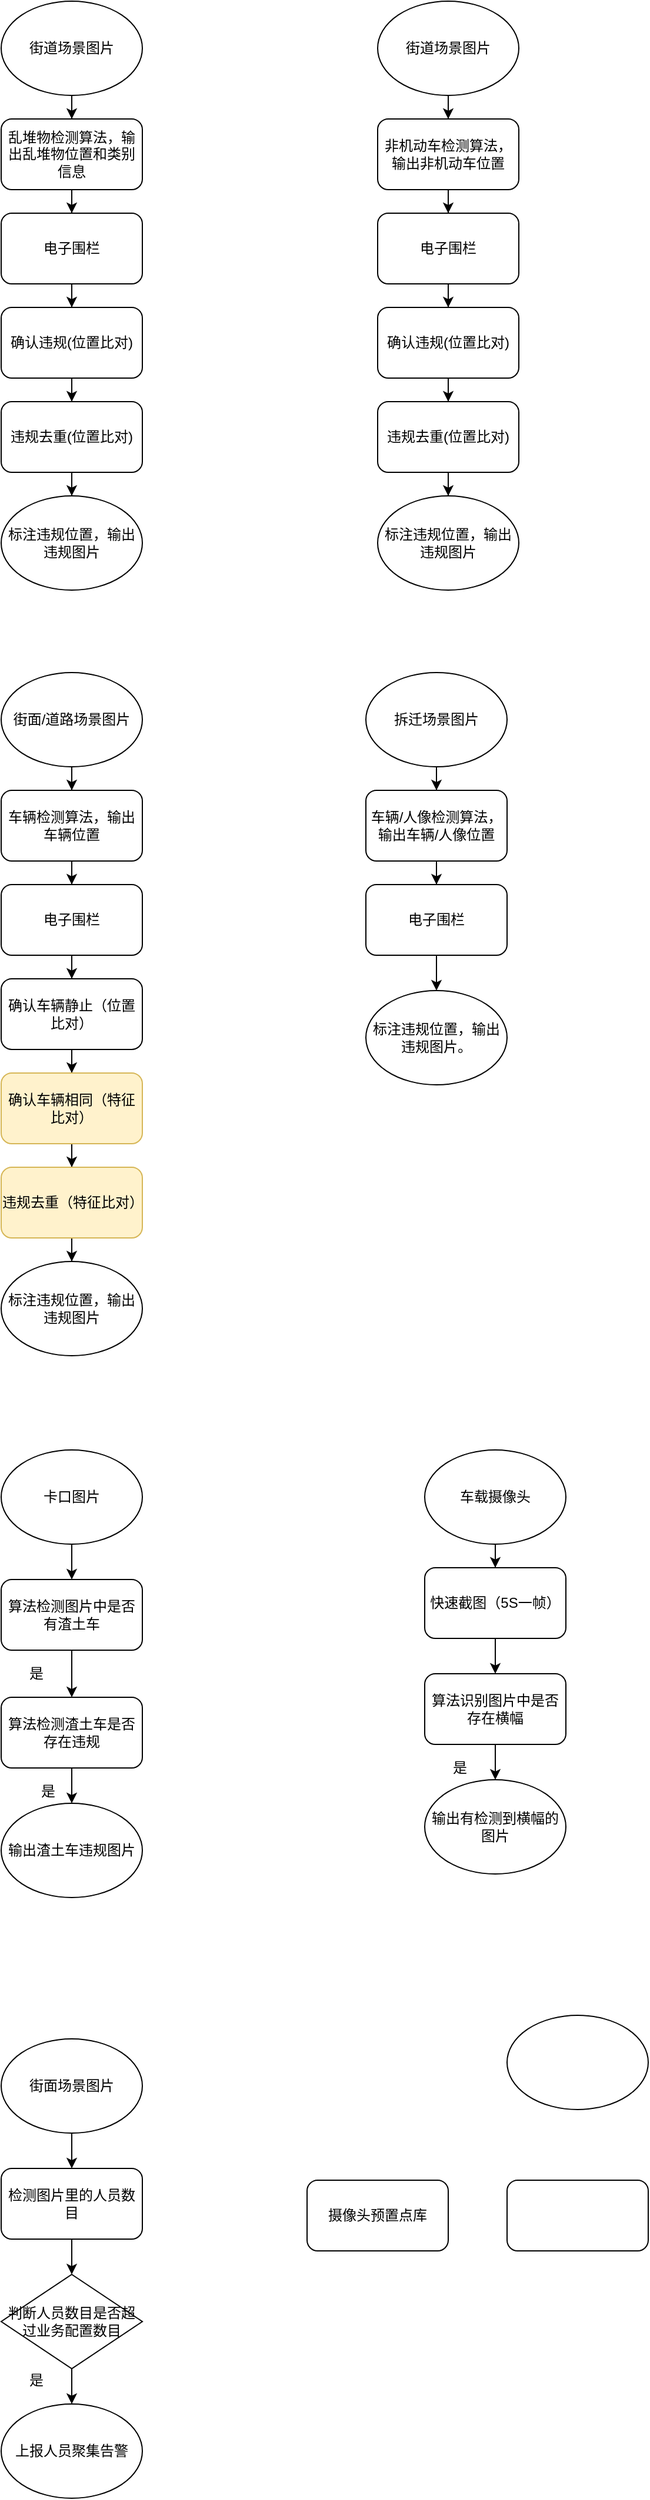 <mxfile version="12.7.1" type="github">
  <diagram id="OZfdtp9g5h2HsJRxFgX0" name="Page-1">
    <mxGraphModel dx="1422" dy="769" grid="1" gridSize="10" guides="1" tooltips="1" connect="1" arrows="1" fold="1" page="1" pageScale="1" pageWidth="827" pageHeight="1169" math="0" shadow="0">
      <root>
        <mxCell id="0" />
        <mxCell id="1" parent="0" />
        <mxCell id="iyd3BKzEilnLs7ibcpve-11" style="edgeStyle=orthogonalEdgeStyle;rounded=0;orthogonalLoop=1;jettySize=auto;html=1;entryX=0.5;entryY=0;entryDx=0;entryDy=0;" edge="1" parent="1" source="iyd3BKzEilnLs7ibcpve-1" target="iyd3BKzEilnLs7ibcpve-10">
          <mxGeometry relative="1" as="geometry" />
        </mxCell>
        <mxCell id="iyd3BKzEilnLs7ibcpve-1" value="街道场景图片" style="ellipse;whiteSpace=wrap;html=1;" vertex="1" parent="1">
          <mxGeometry x="180" y="60" width="120" height="80" as="geometry" />
        </mxCell>
        <mxCell id="iyd3BKzEilnLs7ibcpve-7" style="edgeStyle=orthogonalEdgeStyle;rounded=0;orthogonalLoop=1;jettySize=auto;html=1;entryX=0.5;entryY=0;entryDx=0;entryDy=0;" edge="1" parent="1" source="iyd3BKzEilnLs7ibcpve-5" target="iyd3BKzEilnLs7ibcpve-6">
          <mxGeometry relative="1" as="geometry" />
        </mxCell>
        <mxCell id="iyd3BKzEilnLs7ibcpve-5" value="电子围栏" style="rounded=1;whiteSpace=wrap;html=1;" vertex="1" parent="1">
          <mxGeometry x="180" y="240" width="120" height="60" as="geometry" />
        </mxCell>
        <mxCell id="iyd3BKzEilnLs7ibcpve-9" style="edgeStyle=orthogonalEdgeStyle;rounded=0;orthogonalLoop=1;jettySize=auto;html=1;" edge="1" parent="1" source="iyd3BKzEilnLs7ibcpve-6" target="iyd3BKzEilnLs7ibcpve-8">
          <mxGeometry relative="1" as="geometry" />
        </mxCell>
        <mxCell id="iyd3BKzEilnLs7ibcpve-6" value="确认违规(位置比对)" style="rounded=1;whiteSpace=wrap;html=1;" vertex="1" parent="1">
          <mxGeometry x="180" y="320" width="120" height="60" as="geometry" />
        </mxCell>
        <mxCell id="iyd3BKzEilnLs7ibcpve-15" style="edgeStyle=orthogonalEdgeStyle;rounded=0;orthogonalLoop=1;jettySize=auto;html=1;entryX=0.5;entryY=0;entryDx=0;entryDy=0;" edge="1" parent="1" source="iyd3BKzEilnLs7ibcpve-8" target="iyd3BKzEilnLs7ibcpve-14">
          <mxGeometry relative="1" as="geometry" />
        </mxCell>
        <mxCell id="iyd3BKzEilnLs7ibcpve-8" value="违规去重(位置比对)" style="rounded=1;whiteSpace=wrap;html=1;" vertex="1" parent="1">
          <mxGeometry x="180" y="400" width="120" height="60" as="geometry" />
        </mxCell>
        <mxCell id="iyd3BKzEilnLs7ibcpve-12" style="edgeStyle=orthogonalEdgeStyle;rounded=0;orthogonalLoop=1;jettySize=auto;html=1;entryX=0.5;entryY=0;entryDx=0;entryDy=0;" edge="1" parent="1" source="iyd3BKzEilnLs7ibcpve-10" target="iyd3BKzEilnLs7ibcpve-5">
          <mxGeometry relative="1" as="geometry" />
        </mxCell>
        <mxCell id="iyd3BKzEilnLs7ibcpve-10" value="乱堆物检测算法，输出乱堆物位置和类别信息" style="rounded=1;whiteSpace=wrap;html=1;" vertex="1" parent="1">
          <mxGeometry x="180" y="160" width="120" height="60" as="geometry" />
        </mxCell>
        <mxCell id="iyd3BKzEilnLs7ibcpve-14" value="标注违规位置，输出违规图片" style="ellipse;whiteSpace=wrap;html=1;" vertex="1" parent="1">
          <mxGeometry x="180" y="480" width="120" height="80" as="geometry" />
        </mxCell>
        <mxCell id="iyd3BKzEilnLs7ibcpve-42" style="edgeStyle=orthogonalEdgeStyle;rounded=0;orthogonalLoop=1;jettySize=auto;html=1;entryX=0.5;entryY=0;entryDx=0;entryDy=0;" edge="1" parent="1" source="iyd3BKzEilnLs7ibcpve-43" target="iyd3BKzEilnLs7ibcpve-51">
          <mxGeometry relative="1" as="geometry" />
        </mxCell>
        <mxCell id="iyd3BKzEilnLs7ibcpve-43" value="街道场景图片" style="ellipse;whiteSpace=wrap;html=1;" vertex="1" parent="1">
          <mxGeometry x="500" y="60" width="120" height="80" as="geometry" />
        </mxCell>
        <mxCell id="iyd3BKzEilnLs7ibcpve-44" style="edgeStyle=orthogonalEdgeStyle;rounded=0;orthogonalLoop=1;jettySize=auto;html=1;entryX=0.5;entryY=0;entryDx=0;entryDy=0;" edge="1" parent="1" source="iyd3BKzEilnLs7ibcpve-45" target="iyd3BKzEilnLs7ibcpve-47">
          <mxGeometry relative="1" as="geometry" />
        </mxCell>
        <mxCell id="iyd3BKzEilnLs7ibcpve-45" value="电子围栏" style="rounded=1;whiteSpace=wrap;html=1;" vertex="1" parent="1">
          <mxGeometry x="500" y="240" width="120" height="60" as="geometry" />
        </mxCell>
        <mxCell id="iyd3BKzEilnLs7ibcpve-46" style="edgeStyle=orthogonalEdgeStyle;rounded=0;orthogonalLoop=1;jettySize=auto;html=1;" edge="1" parent="1" source="iyd3BKzEilnLs7ibcpve-47" target="iyd3BKzEilnLs7ibcpve-49">
          <mxGeometry relative="1" as="geometry" />
        </mxCell>
        <mxCell id="iyd3BKzEilnLs7ibcpve-47" value="确认违规(位置比对)" style="rounded=1;whiteSpace=wrap;html=1;" vertex="1" parent="1">
          <mxGeometry x="500" y="320" width="120" height="60" as="geometry" />
        </mxCell>
        <mxCell id="iyd3BKzEilnLs7ibcpve-48" style="edgeStyle=orthogonalEdgeStyle;rounded=0;orthogonalLoop=1;jettySize=auto;html=1;entryX=0.5;entryY=0;entryDx=0;entryDy=0;" edge="1" parent="1" source="iyd3BKzEilnLs7ibcpve-49" target="iyd3BKzEilnLs7ibcpve-52">
          <mxGeometry relative="1" as="geometry" />
        </mxCell>
        <mxCell id="iyd3BKzEilnLs7ibcpve-49" value="违规去重(位置比对)" style="rounded=1;whiteSpace=wrap;html=1;" vertex="1" parent="1">
          <mxGeometry x="500" y="400" width="120" height="60" as="geometry" />
        </mxCell>
        <mxCell id="iyd3BKzEilnLs7ibcpve-50" style="edgeStyle=orthogonalEdgeStyle;rounded=0;orthogonalLoop=1;jettySize=auto;html=1;entryX=0.5;entryY=0;entryDx=0;entryDy=0;" edge="1" parent="1" source="iyd3BKzEilnLs7ibcpve-51" target="iyd3BKzEilnLs7ibcpve-45">
          <mxGeometry relative="1" as="geometry" />
        </mxCell>
        <mxCell id="iyd3BKzEilnLs7ibcpve-51" value="非机动车检测算法，输出非机动车位置" style="rounded=1;whiteSpace=wrap;html=1;" vertex="1" parent="1">
          <mxGeometry x="500" y="160" width="120" height="60" as="geometry" />
        </mxCell>
        <mxCell id="iyd3BKzEilnLs7ibcpve-52" value="标注违规位置，输出违规图片" style="ellipse;whiteSpace=wrap;html=1;" vertex="1" parent="1">
          <mxGeometry x="500" y="480" width="120" height="80" as="geometry" />
        </mxCell>
        <mxCell id="iyd3BKzEilnLs7ibcpve-56" style="edgeStyle=orthogonalEdgeStyle;rounded=0;orthogonalLoop=1;jettySize=auto;html=1;entryX=0.5;entryY=0;entryDx=0;entryDy=0;" edge="1" parent="1" source="iyd3BKzEilnLs7ibcpve-53" target="iyd3BKzEilnLs7ibcpve-55">
          <mxGeometry relative="1" as="geometry" />
        </mxCell>
        <mxCell id="iyd3BKzEilnLs7ibcpve-53" value="街面/道路场景图片" style="ellipse;whiteSpace=wrap;html=1;" vertex="1" parent="1">
          <mxGeometry x="180" y="630" width="120" height="80" as="geometry" />
        </mxCell>
        <mxCell id="iyd3BKzEilnLs7ibcpve-58" style="edgeStyle=orthogonalEdgeStyle;rounded=0;orthogonalLoop=1;jettySize=auto;html=1;entryX=0.5;entryY=0;entryDx=0;entryDy=0;" edge="1" parent="1" source="iyd3BKzEilnLs7ibcpve-55" target="iyd3BKzEilnLs7ibcpve-57">
          <mxGeometry relative="1" as="geometry" />
        </mxCell>
        <mxCell id="iyd3BKzEilnLs7ibcpve-55" value="车辆检测算法，输出车辆位置" style="rounded=1;whiteSpace=wrap;html=1;" vertex="1" parent="1">
          <mxGeometry x="180" y="730" width="120" height="60" as="geometry" />
        </mxCell>
        <mxCell id="iyd3BKzEilnLs7ibcpve-60" style="edgeStyle=orthogonalEdgeStyle;rounded=0;orthogonalLoop=1;jettySize=auto;html=1;entryX=0.5;entryY=0;entryDx=0;entryDy=0;" edge="1" parent="1" source="iyd3BKzEilnLs7ibcpve-57" target="iyd3BKzEilnLs7ibcpve-59">
          <mxGeometry relative="1" as="geometry" />
        </mxCell>
        <mxCell id="iyd3BKzEilnLs7ibcpve-57" value="电子围栏" style="rounded=1;whiteSpace=wrap;html=1;" vertex="1" parent="1">
          <mxGeometry x="180" y="810" width="120" height="60" as="geometry" />
        </mxCell>
        <mxCell id="iyd3BKzEilnLs7ibcpve-62" style="edgeStyle=orthogonalEdgeStyle;rounded=0;orthogonalLoop=1;jettySize=auto;html=1;entryX=0.5;entryY=0;entryDx=0;entryDy=0;" edge="1" parent="1" source="iyd3BKzEilnLs7ibcpve-59" target="iyd3BKzEilnLs7ibcpve-61">
          <mxGeometry relative="1" as="geometry" />
        </mxCell>
        <mxCell id="iyd3BKzEilnLs7ibcpve-59" value="确认车辆静止（位置比对）" style="rounded=1;whiteSpace=wrap;html=1;" vertex="1" parent="1">
          <mxGeometry x="180" y="890" width="120" height="60" as="geometry" />
        </mxCell>
        <mxCell id="iyd3BKzEilnLs7ibcpve-64" style="edgeStyle=orthogonalEdgeStyle;rounded=0;orthogonalLoop=1;jettySize=auto;html=1;entryX=0.5;entryY=0;entryDx=0;entryDy=0;" edge="1" parent="1" source="iyd3BKzEilnLs7ibcpve-61" target="iyd3BKzEilnLs7ibcpve-63">
          <mxGeometry relative="1" as="geometry" />
        </mxCell>
        <mxCell id="iyd3BKzEilnLs7ibcpve-61" value="确认车辆相同（特征比对）" style="rounded=1;whiteSpace=wrap;html=1;fillColor=#fff2cc;strokeColor=#d6b656;" vertex="1" parent="1">
          <mxGeometry x="180" y="970" width="120" height="60" as="geometry" />
        </mxCell>
        <mxCell id="iyd3BKzEilnLs7ibcpve-66" style="edgeStyle=orthogonalEdgeStyle;rounded=0;orthogonalLoop=1;jettySize=auto;html=1;" edge="1" parent="1" source="iyd3BKzEilnLs7ibcpve-63" target="iyd3BKzEilnLs7ibcpve-65">
          <mxGeometry relative="1" as="geometry" />
        </mxCell>
        <mxCell id="iyd3BKzEilnLs7ibcpve-63" value="违规去重（特征比对）" style="rounded=1;whiteSpace=wrap;html=1;fillColor=#fff2cc;strokeColor=#d6b656;" vertex="1" parent="1">
          <mxGeometry x="180" y="1050" width="120" height="60" as="geometry" />
        </mxCell>
        <mxCell id="iyd3BKzEilnLs7ibcpve-65" value="标注违规位置，输出违规图片" style="ellipse;whiteSpace=wrap;html=1;" vertex="1" parent="1">
          <mxGeometry x="180" y="1130" width="120" height="80" as="geometry" />
        </mxCell>
        <mxCell id="iyd3BKzEilnLs7ibcpve-69" style="edgeStyle=orthogonalEdgeStyle;rounded=0;orthogonalLoop=1;jettySize=auto;html=1;" edge="1" parent="1" source="iyd3BKzEilnLs7ibcpve-67" target="iyd3BKzEilnLs7ibcpve-68">
          <mxGeometry relative="1" as="geometry" />
        </mxCell>
        <mxCell id="iyd3BKzEilnLs7ibcpve-67" value="拆迁场景图片" style="ellipse;whiteSpace=wrap;html=1;" vertex="1" parent="1">
          <mxGeometry x="490" y="630" width="120" height="80" as="geometry" />
        </mxCell>
        <mxCell id="iyd3BKzEilnLs7ibcpve-71" style="edgeStyle=orthogonalEdgeStyle;rounded=0;orthogonalLoop=1;jettySize=auto;html=1;entryX=0.5;entryY=0;entryDx=0;entryDy=0;" edge="1" parent="1" source="iyd3BKzEilnLs7ibcpve-68" target="iyd3BKzEilnLs7ibcpve-70">
          <mxGeometry relative="1" as="geometry" />
        </mxCell>
        <mxCell id="iyd3BKzEilnLs7ibcpve-68" value="车辆/人像检测算法，输出车辆/人像位置" style="rounded=1;whiteSpace=wrap;html=1;" vertex="1" parent="1">
          <mxGeometry x="490" y="730" width="120" height="60" as="geometry" />
        </mxCell>
        <mxCell id="iyd3BKzEilnLs7ibcpve-73" style="edgeStyle=orthogonalEdgeStyle;rounded=0;orthogonalLoop=1;jettySize=auto;html=1;entryX=0.5;entryY=0;entryDx=0;entryDy=0;" edge="1" parent="1" source="iyd3BKzEilnLs7ibcpve-70" target="iyd3BKzEilnLs7ibcpve-72">
          <mxGeometry relative="1" as="geometry" />
        </mxCell>
        <mxCell id="iyd3BKzEilnLs7ibcpve-70" value="电子围栏" style="rounded=1;whiteSpace=wrap;html=1;" vertex="1" parent="1">
          <mxGeometry x="490" y="810" width="120" height="60" as="geometry" />
        </mxCell>
        <mxCell id="iyd3BKzEilnLs7ibcpve-72" value="标注违规位置，输出违规图片。" style="ellipse;whiteSpace=wrap;html=1;" vertex="1" parent="1">
          <mxGeometry x="490" y="900" width="120" height="80" as="geometry" />
        </mxCell>
        <mxCell id="iyd3BKzEilnLs7ibcpve-76" style="edgeStyle=orthogonalEdgeStyle;rounded=0;orthogonalLoop=1;jettySize=auto;html=1;entryX=0.5;entryY=0;entryDx=0;entryDy=0;" edge="1" parent="1" source="iyd3BKzEilnLs7ibcpve-74" target="iyd3BKzEilnLs7ibcpve-75">
          <mxGeometry relative="1" as="geometry" />
        </mxCell>
        <mxCell id="iyd3BKzEilnLs7ibcpve-74" value="卡口图片" style="ellipse;whiteSpace=wrap;html=1;" vertex="1" parent="1">
          <mxGeometry x="180" y="1290" width="120" height="80" as="geometry" />
        </mxCell>
        <mxCell id="iyd3BKzEilnLs7ibcpve-78" style="edgeStyle=orthogonalEdgeStyle;rounded=0;orthogonalLoop=1;jettySize=auto;html=1;entryX=0.5;entryY=0;entryDx=0;entryDy=0;" edge="1" parent="1" source="iyd3BKzEilnLs7ibcpve-75" target="iyd3BKzEilnLs7ibcpve-77">
          <mxGeometry relative="1" as="geometry" />
        </mxCell>
        <mxCell id="iyd3BKzEilnLs7ibcpve-75" value="算法检测图片中是否有渣土车" style="rounded=1;whiteSpace=wrap;html=1;" vertex="1" parent="1">
          <mxGeometry x="180" y="1400" width="120" height="60" as="geometry" />
        </mxCell>
        <mxCell id="iyd3BKzEilnLs7ibcpve-81" style="edgeStyle=orthogonalEdgeStyle;rounded=0;orthogonalLoop=1;jettySize=auto;html=1;entryX=0.5;entryY=0;entryDx=0;entryDy=0;" edge="1" parent="1" source="iyd3BKzEilnLs7ibcpve-77" target="iyd3BKzEilnLs7ibcpve-80">
          <mxGeometry relative="1" as="geometry" />
        </mxCell>
        <mxCell id="iyd3BKzEilnLs7ibcpve-77" value="算法检测渣土车是否存在违规" style="rounded=1;whiteSpace=wrap;html=1;" vertex="1" parent="1">
          <mxGeometry x="180" y="1500" width="120" height="60" as="geometry" />
        </mxCell>
        <mxCell id="iyd3BKzEilnLs7ibcpve-79" value="是" style="text;html=1;strokeColor=none;fillColor=none;align=center;verticalAlign=middle;whiteSpace=wrap;rounded=0;" vertex="1" parent="1">
          <mxGeometry x="190" y="1470" width="40" height="20" as="geometry" />
        </mxCell>
        <mxCell id="iyd3BKzEilnLs7ibcpve-80" value="输出渣土车违规图片" style="ellipse;whiteSpace=wrap;html=1;" vertex="1" parent="1">
          <mxGeometry x="180" y="1590" width="120" height="80" as="geometry" />
        </mxCell>
        <mxCell id="iyd3BKzEilnLs7ibcpve-82" value="是" style="text;html=1;strokeColor=none;fillColor=none;align=center;verticalAlign=middle;whiteSpace=wrap;rounded=0;" vertex="1" parent="1">
          <mxGeometry x="200" y="1570" width="40" height="20" as="geometry" />
        </mxCell>
        <mxCell id="iyd3BKzEilnLs7ibcpve-85" style="edgeStyle=orthogonalEdgeStyle;rounded=0;orthogonalLoop=1;jettySize=auto;html=1;entryX=0.5;entryY=0;entryDx=0;entryDy=0;" edge="1" parent="1" source="iyd3BKzEilnLs7ibcpve-83" target="iyd3BKzEilnLs7ibcpve-84">
          <mxGeometry relative="1" as="geometry" />
        </mxCell>
        <mxCell id="iyd3BKzEilnLs7ibcpve-83" value="车载摄像头" style="ellipse;whiteSpace=wrap;html=1;" vertex="1" parent="1">
          <mxGeometry x="540" y="1290" width="120" height="80" as="geometry" />
        </mxCell>
        <mxCell id="iyd3BKzEilnLs7ibcpve-87" style="edgeStyle=orthogonalEdgeStyle;rounded=0;orthogonalLoop=1;jettySize=auto;html=1;entryX=0.5;entryY=0;entryDx=0;entryDy=0;" edge="1" parent="1" source="iyd3BKzEilnLs7ibcpve-84" target="iyd3BKzEilnLs7ibcpve-86">
          <mxGeometry relative="1" as="geometry" />
        </mxCell>
        <mxCell id="iyd3BKzEilnLs7ibcpve-84" value="快速截图（5S一帧）" style="rounded=1;whiteSpace=wrap;html=1;" vertex="1" parent="1">
          <mxGeometry x="540" y="1390" width="120" height="60" as="geometry" />
        </mxCell>
        <mxCell id="iyd3BKzEilnLs7ibcpve-89" style="edgeStyle=orthogonalEdgeStyle;rounded=0;orthogonalLoop=1;jettySize=auto;html=1;entryX=0.5;entryY=0;entryDx=0;entryDy=0;" edge="1" parent="1" source="iyd3BKzEilnLs7ibcpve-86" target="iyd3BKzEilnLs7ibcpve-88">
          <mxGeometry relative="1" as="geometry" />
        </mxCell>
        <mxCell id="iyd3BKzEilnLs7ibcpve-86" value="算法识别图片中是否存在横幅" style="rounded=1;whiteSpace=wrap;html=1;" vertex="1" parent="1">
          <mxGeometry x="540" y="1480" width="120" height="60" as="geometry" />
        </mxCell>
        <mxCell id="iyd3BKzEilnLs7ibcpve-88" value="输出有检测到横幅的图片" style="ellipse;whiteSpace=wrap;html=1;" vertex="1" parent="1">
          <mxGeometry x="540" y="1570" width="120" height="80" as="geometry" />
        </mxCell>
        <mxCell id="iyd3BKzEilnLs7ibcpve-90" value="是" style="text;html=1;strokeColor=none;fillColor=none;align=center;verticalAlign=middle;whiteSpace=wrap;rounded=0;" vertex="1" parent="1">
          <mxGeometry x="550" y="1550" width="40" height="20" as="geometry" />
        </mxCell>
        <mxCell id="iyd3BKzEilnLs7ibcpve-93" style="edgeStyle=orthogonalEdgeStyle;rounded=0;orthogonalLoop=1;jettySize=auto;html=1;entryX=0.5;entryY=0;entryDx=0;entryDy=0;" edge="1" parent="1" source="iyd3BKzEilnLs7ibcpve-91" target="iyd3BKzEilnLs7ibcpve-92">
          <mxGeometry relative="1" as="geometry" />
        </mxCell>
        <mxCell id="iyd3BKzEilnLs7ibcpve-91" value="街面场景图片" style="ellipse;whiteSpace=wrap;html=1;" vertex="1" parent="1">
          <mxGeometry x="180" y="1790" width="120" height="80" as="geometry" />
        </mxCell>
        <mxCell id="iyd3BKzEilnLs7ibcpve-95" style="edgeStyle=orthogonalEdgeStyle;rounded=0;orthogonalLoop=1;jettySize=auto;html=1;entryX=0.5;entryY=0;entryDx=0;entryDy=0;" edge="1" parent="1" source="iyd3BKzEilnLs7ibcpve-92" target="iyd3BKzEilnLs7ibcpve-94">
          <mxGeometry relative="1" as="geometry" />
        </mxCell>
        <mxCell id="iyd3BKzEilnLs7ibcpve-92" value="检测图片里的人员数目" style="rounded=1;whiteSpace=wrap;html=1;" vertex="1" parent="1">
          <mxGeometry x="180" y="1900" width="120" height="60" as="geometry" />
        </mxCell>
        <mxCell id="iyd3BKzEilnLs7ibcpve-97" style="edgeStyle=orthogonalEdgeStyle;rounded=0;orthogonalLoop=1;jettySize=auto;html=1;entryX=0.5;entryY=0;entryDx=0;entryDy=0;" edge="1" parent="1" source="iyd3BKzEilnLs7ibcpve-94" target="iyd3BKzEilnLs7ibcpve-96">
          <mxGeometry relative="1" as="geometry" />
        </mxCell>
        <mxCell id="iyd3BKzEilnLs7ibcpve-94" value="判断人员数目是否超过业务配置数目" style="rhombus;whiteSpace=wrap;html=1;" vertex="1" parent="1">
          <mxGeometry x="180" y="1990" width="120" height="80" as="geometry" />
        </mxCell>
        <mxCell id="iyd3BKzEilnLs7ibcpve-96" value="上报人员聚集告警" style="ellipse;whiteSpace=wrap;html=1;" vertex="1" parent="1">
          <mxGeometry x="180" y="2100" width="120" height="80" as="geometry" />
        </mxCell>
        <mxCell id="iyd3BKzEilnLs7ibcpve-98" value="是" style="text;html=1;strokeColor=none;fillColor=none;align=center;verticalAlign=middle;whiteSpace=wrap;rounded=0;" vertex="1" parent="1">
          <mxGeometry x="190" y="2070" width="40" height="20" as="geometry" />
        </mxCell>
        <mxCell id="iyd3BKzEilnLs7ibcpve-99" value="" style="ellipse;whiteSpace=wrap;html=1;" vertex="1" parent="1">
          <mxGeometry x="610" y="1770" width="120" height="80" as="geometry" />
        </mxCell>
        <mxCell id="iyd3BKzEilnLs7ibcpve-100" value="摄像头预置点库" style="rounded=1;whiteSpace=wrap;html=1;" vertex="1" parent="1">
          <mxGeometry x="440" y="1910" width="120" height="60" as="geometry" />
        </mxCell>
        <mxCell id="iyd3BKzEilnLs7ibcpve-101" value="" style="rounded=1;whiteSpace=wrap;html=1;" vertex="1" parent="1">
          <mxGeometry x="610" y="1910" width="120" height="60" as="geometry" />
        </mxCell>
      </root>
    </mxGraphModel>
  </diagram>
</mxfile>
